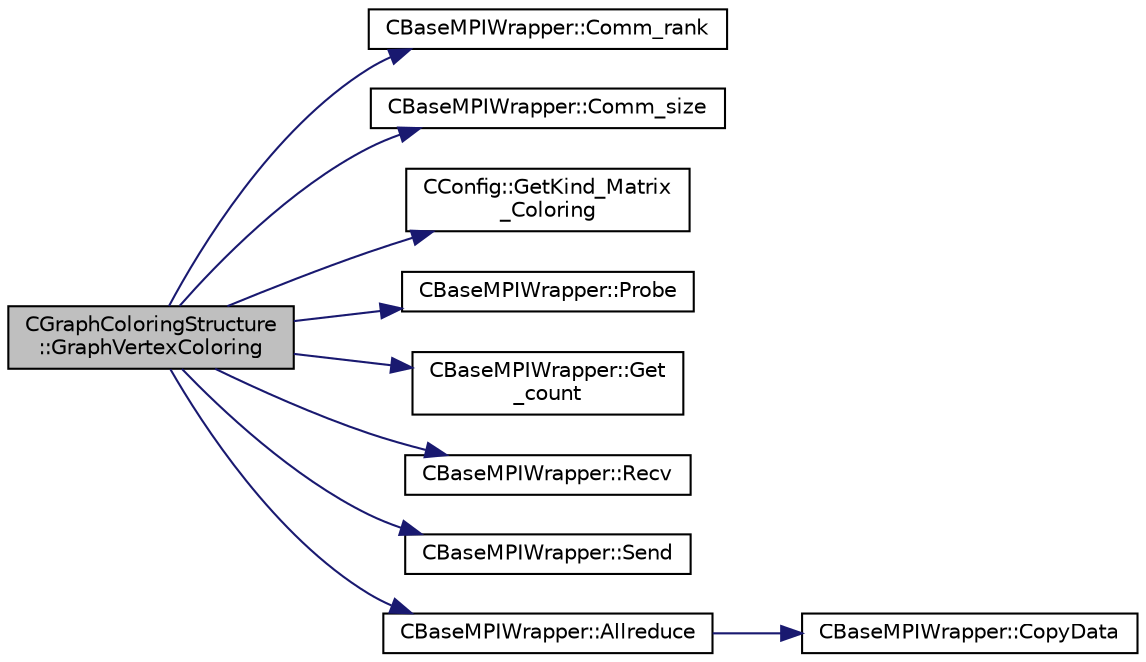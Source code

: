 digraph "CGraphColoringStructure::GraphVertexColoring"
{
  edge [fontname="Helvetica",fontsize="10",labelfontname="Helvetica",labelfontsize="10"];
  node [fontname="Helvetica",fontsize="10",shape=record];
  rankdir="LR";
  Node4 [label="CGraphColoringStructure\l::GraphVertexColoring",height=0.2,width=0.4,color="black", fillcolor="grey75", style="filled", fontcolor="black"];
  Node4 -> Node5 [color="midnightblue",fontsize="10",style="solid",fontname="Helvetica"];
  Node5 [label="CBaseMPIWrapper::Comm_rank",height=0.2,width=0.4,color="black", fillcolor="white", style="filled",URL="$class_c_base_m_p_i_wrapper.html#a787ecf1f0d1b905134654c17875c1563"];
  Node4 -> Node6 [color="midnightblue",fontsize="10",style="solid",fontname="Helvetica"];
  Node6 [label="CBaseMPIWrapper::Comm_size",height=0.2,width=0.4,color="black", fillcolor="white", style="filled",URL="$class_c_base_m_p_i_wrapper.html#ad6d1d2360f72e61aa0ac75b66e71fa78"];
  Node4 -> Node7 [color="midnightblue",fontsize="10",style="solid",fontname="Helvetica"];
  Node7 [label="CConfig::GetKind_Matrix\l_Coloring",height=0.2,width=0.4,color="black", fillcolor="white", style="filled",URL="$class_c_config.html#a4fb0e68a8aae3363b13643b2a03dc2d7",tooltip="Get the kind of matrix coloring used for the sparse Jacobian computation. "];
  Node4 -> Node8 [color="midnightblue",fontsize="10",style="solid",fontname="Helvetica"];
  Node8 [label="CBaseMPIWrapper::Probe",height=0.2,width=0.4,color="black", fillcolor="white", style="filled",URL="$class_c_base_m_p_i_wrapper.html#a18215cfe692fc1e82232e155504c1711"];
  Node4 -> Node9 [color="midnightblue",fontsize="10",style="solid",fontname="Helvetica"];
  Node9 [label="CBaseMPIWrapper::Get\l_count",height=0.2,width=0.4,color="black", fillcolor="white", style="filled",URL="$class_c_base_m_p_i_wrapper.html#a2b80feee34755a59d180ab64eb2d712b"];
  Node4 -> Node10 [color="midnightblue",fontsize="10",style="solid",fontname="Helvetica"];
  Node10 [label="CBaseMPIWrapper::Recv",height=0.2,width=0.4,color="black", fillcolor="white", style="filled",URL="$class_c_base_m_p_i_wrapper.html#a2a0cf206352327fc745b3848b8c6d130"];
  Node4 -> Node11 [color="midnightblue",fontsize="10",style="solid",fontname="Helvetica"];
  Node11 [label="CBaseMPIWrapper::Send",height=0.2,width=0.4,color="black", fillcolor="white", style="filled",URL="$class_c_base_m_p_i_wrapper.html#a69f265853f7b081427a7a9d3d8151fbd"];
  Node4 -> Node12 [color="midnightblue",fontsize="10",style="solid",fontname="Helvetica"];
  Node12 [label="CBaseMPIWrapper::Allreduce",height=0.2,width=0.4,color="black", fillcolor="white", style="filled",URL="$class_c_base_m_p_i_wrapper.html#a637b6fd917a8ca91ce748ba88e0d66b6"];
  Node12 -> Node13 [color="midnightblue",fontsize="10",style="solid",fontname="Helvetica"];
  Node13 [label="CBaseMPIWrapper::CopyData",height=0.2,width=0.4,color="black", fillcolor="white", style="filled",URL="$class_c_base_m_p_i_wrapper.html#a4725cc1dd65b161b483e812a538a5e36"];
}
